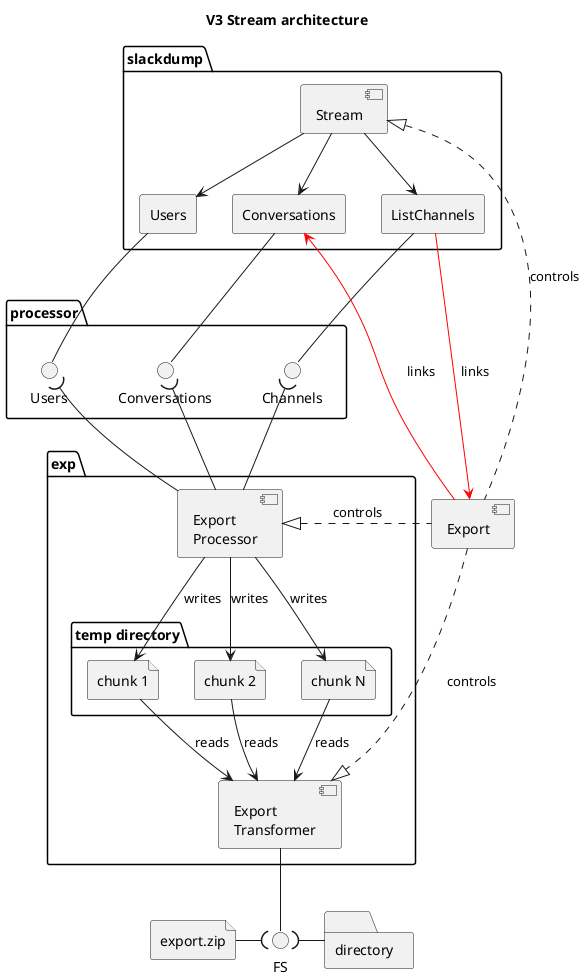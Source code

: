 @startuml
' left to right direction
title V3 Stream architecture

component Export

folder exp {
component "Export\nTransformer" as exptrans
component "Export\nProcessor" as expproc

folder "temp directory" as temp {
    file "chunk 1" as chunk1
    file "chunk 2" as chunk2
    file "chunk N" as chunkN
}
}

folder slackdump {
    component Stream
    rectangle Conversations
    rectangle Users
    rectangle ListChannels

    Stream --> Conversations
    Stream --> Users
    Stream --> ListChannels
}

Export .up.|> Stream : controls
Export .left.|> expproc : controls
Export .down.|> exptrans : controls

folder processor {
    interface Conversations as IConversations
    interface Channels as IChannels
    interface Users as IUsers

    Conversations -- IConversations
    ListChannels -- IChannels
    Users -- IUsers
}

IConversations )-- expproc
IChannels )-- expproc
IUsers )-- expproc

ListChannels --[#red]-> Export : links
Export --[#red]-> Conversations : links


expproc --> chunk1 : writes
expproc --> chunk2 : writes
expproc --> chunkN : writes

chunk1 --> exptrans : reads
chunk2 --> exptrans : reads
chunkN --> exptrans : reads


folder "directory" as output
file "export.zip" as zip
interface FS

exptrans -- FS
FS )-left- zip
FS )-right- output

' internal logic


@enduml

